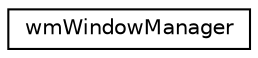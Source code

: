 digraph G
{
  edge [fontname="Helvetica",fontsize="10",labelfontname="Helvetica",labelfontsize="10"];
  node [fontname="Helvetica",fontsize="10",shape=record];
  rankdir=LR;
  Node1 [label="wmWindowManager",height=0.2,width=0.4,color="black", fillcolor="white", style="filled",URL="$d4/dc3/structwmWindowManager.html"];
}
